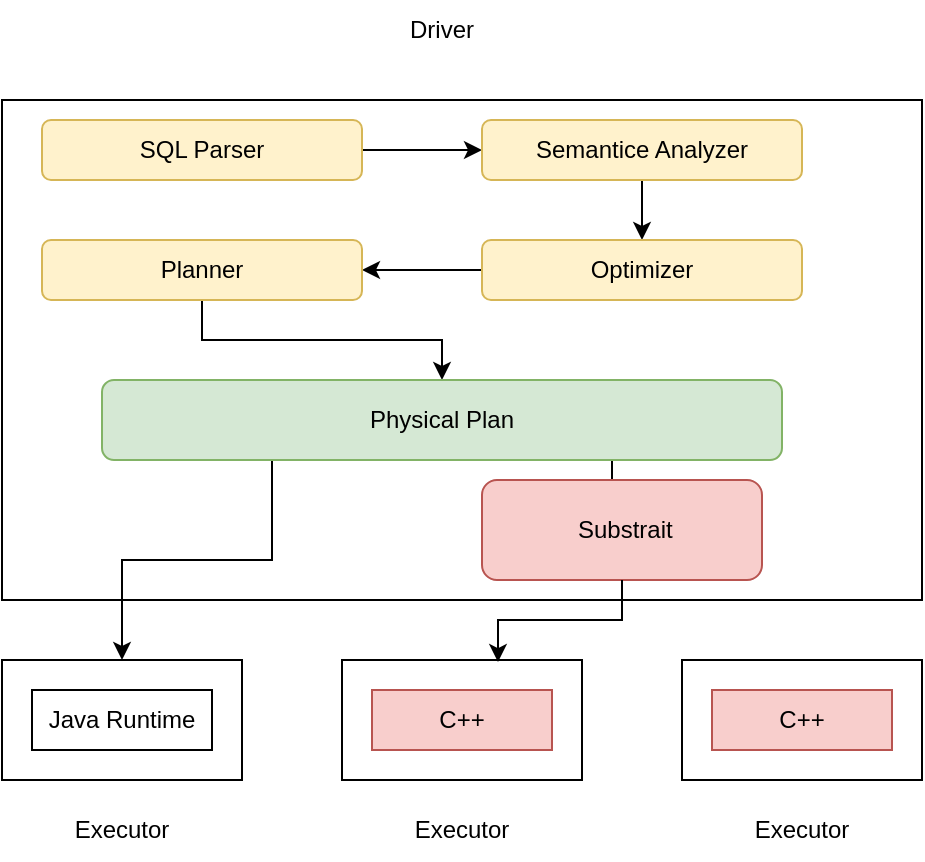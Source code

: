 <mxfile version="25.0.3">
  <diagram name="Page-1" id="J1r2JFNc_uGJzp2qgnaq">
    <mxGraphModel dx="1026" dy="650" grid="1" gridSize="10" guides="1" tooltips="1" connect="1" arrows="1" fold="1" page="1" pageScale="1" pageWidth="850" pageHeight="1100" math="0" shadow="0">
      <root>
        <mxCell id="0" />
        <mxCell id="1" parent="0" />
        <mxCell id="dEF_L4vClN2xMfpDiyhu-1" value="" style="rounded=1;whiteSpace=wrap;html=1;" vertex="1" parent="1">
          <mxGeometry x="195" y="270" width="120" height="60" as="geometry" />
        </mxCell>
        <mxCell id="dEF_L4vClN2xMfpDiyhu-2" value="" style="rounded=0;whiteSpace=wrap;html=1;" vertex="1" parent="1">
          <mxGeometry x="160" y="230" width="460" height="250" as="geometry" />
        </mxCell>
        <mxCell id="dEF_L4vClN2xMfpDiyhu-3" value="Driver" style="text;html=1;align=center;verticalAlign=middle;whiteSpace=wrap;rounded=0;" vertex="1" parent="1">
          <mxGeometry x="350" y="180" width="60" height="30" as="geometry" />
        </mxCell>
        <mxCell id="dEF_L4vClN2xMfpDiyhu-7" value="" style="edgeStyle=orthogonalEdgeStyle;rounded=0;orthogonalLoop=1;jettySize=auto;html=1;" edge="1" parent="1" source="dEF_L4vClN2xMfpDiyhu-4" target="dEF_L4vClN2xMfpDiyhu-6">
          <mxGeometry relative="1" as="geometry" />
        </mxCell>
        <mxCell id="dEF_L4vClN2xMfpDiyhu-4" value="SQL Parser" style="rounded=1;whiteSpace=wrap;html=1;fillColor=#fff2cc;strokeColor=#d6b656;" vertex="1" parent="1">
          <mxGeometry x="180" y="240" width="160" height="30" as="geometry" />
        </mxCell>
        <mxCell id="dEF_L4vClN2xMfpDiyhu-9" value="" style="edgeStyle=orthogonalEdgeStyle;rounded=0;orthogonalLoop=1;jettySize=auto;html=1;" edge="1" parent="1" source="dEF_L4vClN2xMfpDiyhu-6" target="dEF_L4vClN2xMfpDiyhu-8">
          <mxGeometry relative="1" as="geometry" />
        </mxCell>
        <mxCell id="dEF_L4vClN2xMfpDiyhu-6" value="Semantice Analyzer" style="rounded=1;whiteSpace=wrap;html=1;fillColor=#fff2cc;strokeColor=#d6b656;" vertex="1" parent="1">
          <mxGeometry x="400" y="240" width="160" height="30" as="geometry" />
        </mxCell>
        <mxCell id="dEF_L4vClN2xMfpDiyhu-11" value="" style="edgeStyle=orthogonalEdgeStyle;rounded=0;orthogonalLoop=1;jettySize=auto;html=1;" edge="1" parent="1" source="dEF_L4vClN2xMfpDiyhu-8" target="dEF_L4vClN2xMfpDiyhu-10">
          <mxGeometry relative="1" as="geometry" />
        </mxCell>
        <mxCell id="dEF_L4vClN2xMfpDiyhu-8" value="Optimizer" style="rounded=1;whiteSpace=wrap;html=1;fillColor=#fff2cc;strokeColor=#d6b656;" vertex="1" parent="1">
          <mxGeometry x="400" y="300" width="160" height="30" as="geometry" />
        </mxCell>
        <mxCell id="dEF_L4vClN2xMfpDiyhu-13" value="" style="edgeStyle=orthogonalEdgeStyle;rounded=0;orthogonalLoop=1;jettySize=auto;html=1;" edge="1" parent="1" source="dEF_L4vClN2xMfpDiyhu-10" target="dEF_L4vClN2xMfpDiyhu-12">
          <mxGeometry relative="1" as="geometry" />
        </mxCell>
        <mxCell id="dEF_L4vClN2xMfpDiyhu-10" value="Planner" style="rounded=1;whiteSpace=wrap;html=1;fillColor=#fff2cc;strokeColor=#d6b656;" vertex="1" parent="1">
          <mxGeometry x="180" y="300" width="160" height="30" as="geometry" />
        </mxCell>
        <mxCell id="dEF_L4vClN2xMfpDiyhu-25" style="edgeStyle=orthogonalEdgeStyle;rounded=0;orthogonalLoop=1;jettySize=auto;html=1;exitX=0.25;exitY=1;exitDx=0;exitDy=0;entryX=0.5;entryY=0;entryDx=0;entryDy=0;" edge="1" parent="1" source="dEF_L4vClN2xMfpDiyhu-12" target="dEF_L4vClN2xMfpDiyhu-14">
          <mxGeometry relative="1" as="geometry" />
        </mxCell>
        <mxCell id="dEF_L4vClN2xMfpDiyhu-27" style="edgeStyle=orthogonalEdgeStyle;rounded=0;orthogonalLoop=1;jettySize=auto;html=1;exitX=0.75;exitY=1;exitDx=0;exitDy=0;" edge="1" parent="1" source="dEF_L4vClN2xMfpDiyhu-12" target="dEF_L4vClN2xMfpDiyhu-24">
          <mxGeometry relative="1" as="geometry" />
        </mxCell>
        <mxCell id="dEF_L4vClN2xMfpDiyhu-12" value="Physical Plan" style="rounded=1;whiteSpace=wrap;html=1;fillColor=#d5e8d4;strokeColor=#82b366;" vertex="1" parent="1">
          <mxGeometry x="210" y="370" width="340" height="40" as="geometry" />
        </mxCell>
        <mxCell id="dEF_L4vClN2xMfpDiyhu-14" value="" style="rounded=0;whiteSpace=wrap;html=1;" vertex="1" parent="1">
          <mxGeometry x="160" y="510" width="120" height="60" as="geometry" />
        </mxCell>
        <mxCell id="dEF_L4vClN2xMfpDiyhu-15" value="" style="rounded=0;whiteSpace=wrap;html=1;" vertex="1" parent="1">
          <mxGeometry x="330" y="510" width="120" height="60" as="geometry" />
        </mxCell>
        <mxCell id="dEF_L4vClN2xMfpDiyhu-16" value="" style="rounded=0;whiteSpace=wrap;html=1;" vertex="1" parent="1">
          <mxGeometry x="500" y="510" width="120" height="60" as="geometry" />
        </mxCell>
        <mxCell id="dEF_L4vClN2xMfpDiyhu-18" value="Executor" style="text;html=1;align=center;verticalAlign=middle;whiteSpace=wrap;rounded=0;" vertex="1" parent="1">
          <mxGeometry x="190" y="580" width="60" height="30" as="geometry" />
        </mxCell>
        <mxCell id="dEF_L4vClN2xMfpDiyhu-19" value="Executor" style="text;html=1;align=center;verticalAlign=middle;whiteSpace=wrap;rounded=0;" vertex="1" parent="1">
          <mxGeometry x="360" y="580" width="60" height="30" as="geometry" />
        </mxCell>
        <mxCell id="dEF_L4vClN2xMfpDiyhu-20" value="Executor" style="text;html=1;align=center;verticalAlign=middle;whiteSpace=wrap;rounded=0;" vertex="1" parent="1">
          <mxGeometry x="530" y="580" width="60" height="30" as="geometry" />
        </mxCell>
        <mxCell id="dEF_L4vClN2xMfpDiyhu-21" value="Java Runtime" style="rounded=0;whiteSpace=wrap;html=1;" vertex="1" parent="1">
          <mxGeometry x="175" y="525" width="90" height="30" as="geometry" />
        </mxCell>
        <mxCell id="dEF_L4vClN2xMfpDiyhu-22" value="C++" style="rounded=0;whiteSpace=wrap;html=1;fillColor=#f8cecc;strokeColor=#b85450;" vertex="1" parent="1">
          <mxGeometry x="345" y="525" width="90" height="30" as="geometry" />
        </mxCell>
        <mxCell id="dEF_L4vClN2xMfpDiyhu-23" value="C++" style="rounded=0;whiteSpace=wrap;html=1;fillColor=#f8cecc;strokeColor=#b85450;" vertex="1" parent="1">
          <mxGeometry x="515" y="525" width="90" height="30" as="geometry" />
        </mxCell>
        <mxCell id="dEF_L4vClN2xMfpDiyhu-24" value="&amp;nbsp;Substrait" style="rounded=1;whiteSpace=wrap;html=1;fillColor=#f8cecc;strokeColor=#b85450;" vertex="1" parent="1">
          <mxGeometry x="400" y="420" width="140" height="50" as="geometry" />
        </mxCell>
        <mxCell id="dEF_L4vClN2xMfpDiyhu-28" style="edgeStyle=orthogonalEdgeStyle;rounded=0;orthogonalLoop=1;jettySize=auto;html=1;exitX=0.5;exitY=1;exitDx=0;exitDy=0;entryX=0.65;entryY=0.017;entryDx=0;entryDy=0;entryPerimeter=0;" edge="1" parent="1" source="dEF_L4vClN2xMfpDiyhu-24" target="dEF_L4vClN2xMfpDiyhu-15">
          <mxGeometry relative="1" as="geometry" />
        </mxCell>
      </root>
    </mxGraphModel>
  </diagram>
</mxfile>
